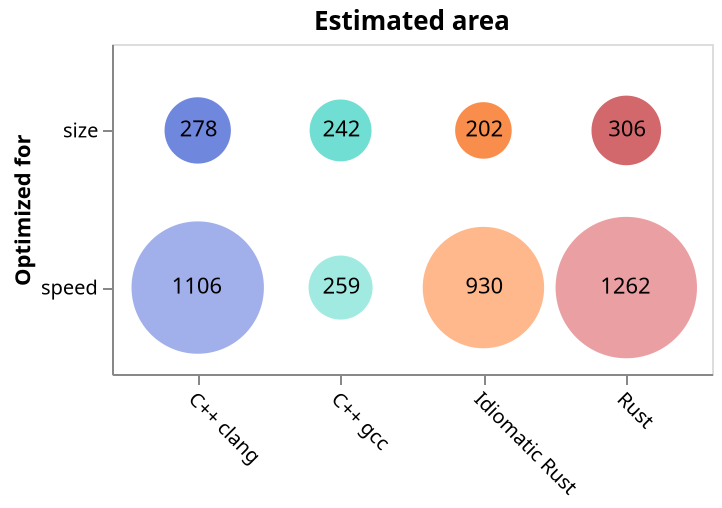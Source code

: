{
"$schema": "https://vega.github.io/schema/vega-lite/v5.json",
"title": "Estimated area",
"data": {
"values": 
[
  {
    "id": "min_max_cpp_clang_size",
    "Compiler": "C++ clang",
    "Optimized for": "size",
    "Setup": "C++ clang -Os",
    "color": "#3454D1"
  },
  {
    "id": "min_max_cpp_clang_speed",
    "Compiler": "C++ clang",
    "Optimized for": "speed",
    "Setup": "C++ clang -O3",
    "color": "#7A8FE1"
  },
  {
    "id": "min_max_cpp_gcc_size",
    "Compiler": "C++ gcc",
    "Optimized for": "size",
    "Setup": "C++ gcc -Os",
    "color": "#34D1BF"
  },
  {
    "id": "min_max_cpp_gcc_speed",
    "Compiler": "C++ gcc",
    "Optimized for": "speed",
    "Setup": "C++ gcc -O3",
    "color": "#7AE1D5"
  },
  {
    "id": "min_max_rust_size",
    "Compiler": "Rust",
    "Optimized for": "size",
    "Setup": "Rust -Os",
    "color": "#C1292E"
  },
  {
    "id": "min_max_rust_speed",
    "Compiler": "Rust",
    "Optimized for": "speed",
    "Setup": "Rust -O3",
    "color": "#E2787C"
  },
  {
    "id": "min_max_rust_idiomatic_size",
    "Compiler": "Idiomatic Rust",
    "Optimized for": "size",
    "Setup": "Idiomatic Rust -Os",
    "color": "#F65D00"
  },
  {
    "id": "min_max_rust_idiomatic_speed",
    "Compiler": "Idiomatic Rust",
    "Optimized for": "speed",
    "Setup": "Idiomatic Rust -O3",
    "color": "#FF9A5C"
  }
]
},
"transform": [
{
"lookup": "id",
"as": "Estimated area",
"from": {
"data": {
"values": 
[
  {
    "id": "min_max_cpp_clang_size",
    "value": "278"
  },
  {
    "id": "min_max_cpp_clang_speed",
    "value": "1106"
  },
  {
    "id": "min_max_cpp_gcc_size",
    "value": "242"
  },
  {
    "id": "min_max_cpp_gcc_speed",
    "value": "259"
  },
  {
    "id": "min_max_rust_idiomatic_size",
    "value": "202"
  },
  {
    "id": "min_max_rust_idiomatic_speed",
    "value": "930"
  },
  {
    "id": "min_max_rust_size",
    "value": "306"
  },
  {
    "id": "min_max_rust_speed",
    "value": "1262"
  }
]
},
"key": "id",
"fields": [
"value"
]
}
}
],
"width": 300,
"height": 165,
"encoding": {
"x": {
"field": "Compiler",
"type": "nominal",
"axis": {
"labelAngle": 45
},
"title": null,
"scale": {
"padding": 0.6
}
},
"y": {
"field": "Optimized for",
"type": "nominal",
"scale": {
"padding": 0.55
}
}
},
"layer": [
{
"mark": {
"type": "circle",
"tooltip": true,
"stroke": "black"
},
"encoding": {
"size": {
"field": "Estimated area",
"type": "quantitative",
"legend": null,
"scale": {
"range": [
0,
5000
]
}
},
"color": {
"legend": null,
"field": "color",
"type": "nominal",
"scale": {
"range": {
"field": "color"
}
}
},
"tooltip": [
{
"field": "Setup"
},
{
"field": "Estimated area",
"type": "quantitative"
}
],
"strokeWidth": {
"condition": [
{
"param": "hover",
"empty": false,
"value": 0.5
}
],
"value": 0
}
},
"params": [
{
"name": "hover",
"select": {
"type": "point",
"on": "mouseover"
}
}
]
},
{
"mark": "text",
"encoding": {
"text": {
"field": "Estimated area",
"type": "quantitative"
}
}
}
]
}
